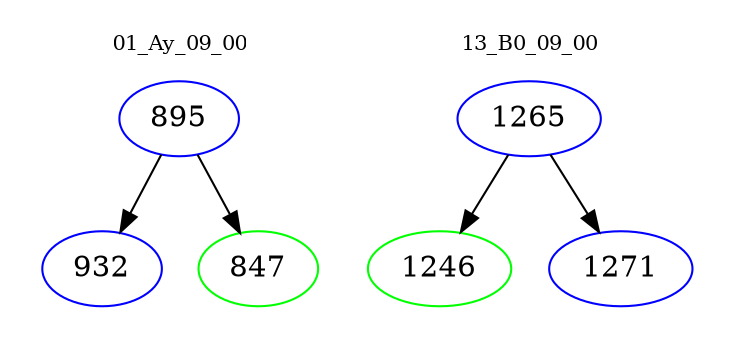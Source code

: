 digraph{
subgraph cluster_0 {
color = white
label = "01_Ay_09_00";
fontsize=10;
T0_895 [label="895", color="blue"]
T0_895 -> T0_932 [color="black"]
T0_932 [label="932", color="blue"]
T0_895 -> T0_847 [color="black"]
T0_847 [label="847", color="green"]
}
subgraph cluster_1 {
color = white
label = "13_B0_09_00";
fontsize=10;
T1_1265 [label="1265", color="blue"]
T1_1265 -> T1_1246 [color="black"]
T1_1246 [label="1246", color="green"]
T1_1265 -> T1_1271 [color="black"]
T1_1271 [label="1271", color="blue"]
}
}
